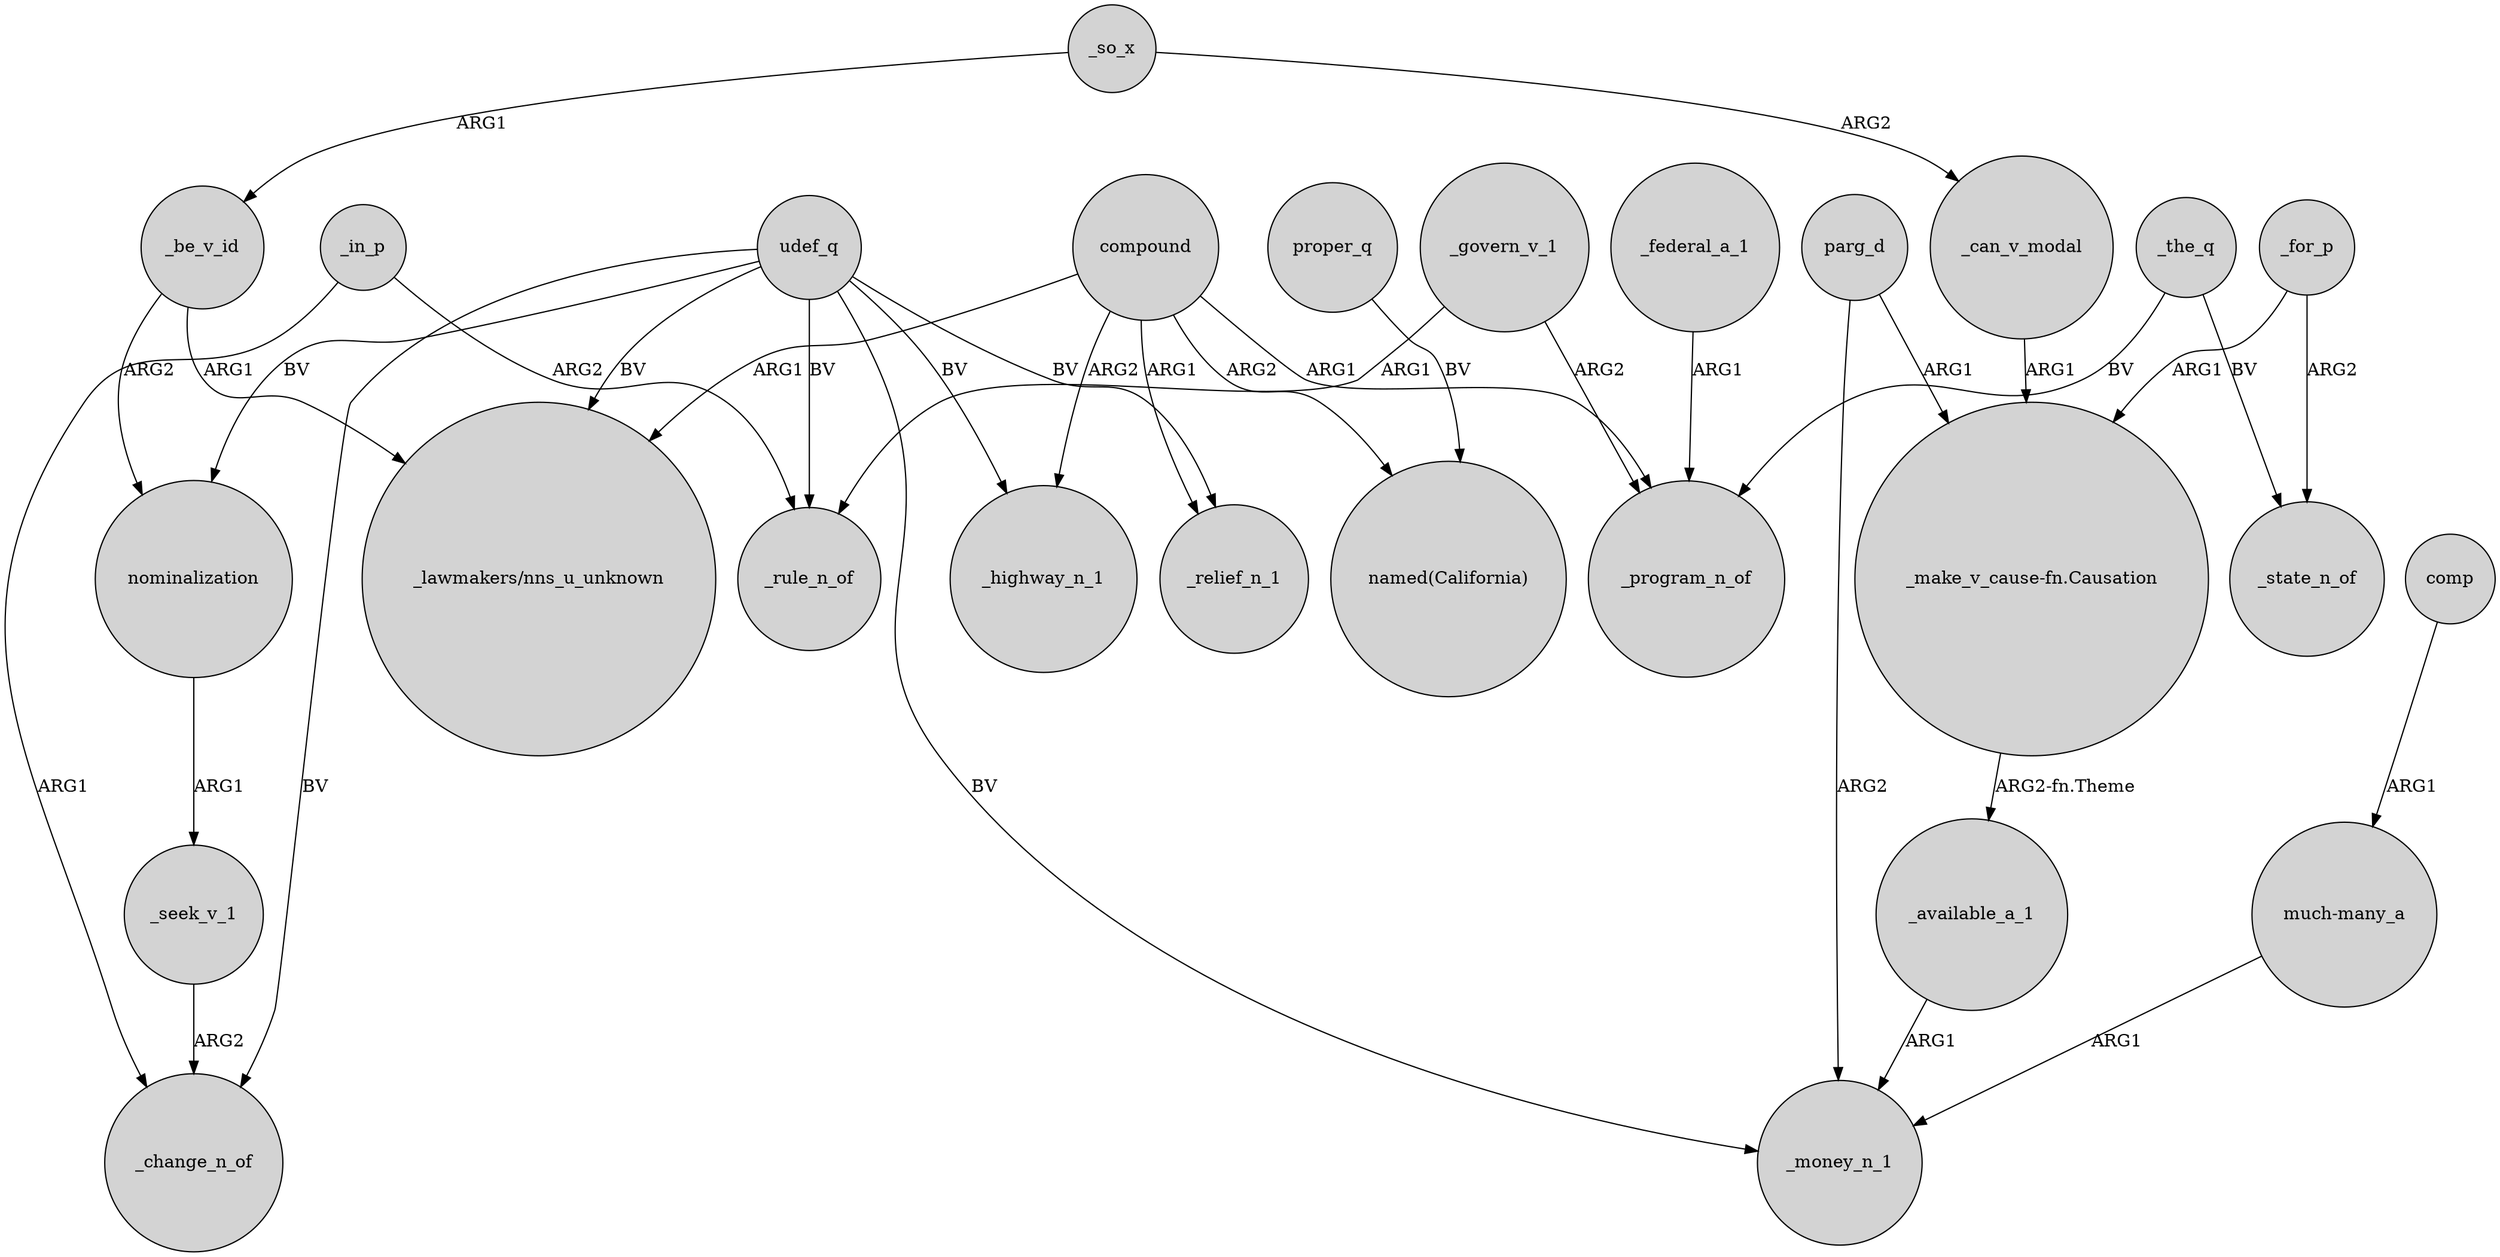 digraph {
	node [shape=circle style=filled]
	udef_q -> _rule_n_of [label=BV]
	udef_q -> _highway_n_1 [label=BV]
	udef_q -> _money_n_1 [label=BV]
	"_make_v_cause-fn.Causation" -> _available_a_1 [label="ARG2-fn.Theme"]
	compound -> "_lawmakers/nns_u_unknown" [label=ARG1]
	parg_d -> "_make_v_cause-fn.Causation" [label=ARG1]
	udef_q -> "_lawmakers/nns_u_unknown" [label=BV]
	proper_q -> "named(California)" [label=BV]
	compound -> _highway_n_1 [label=ARG2]
	_seek_v_1 -> _change_n_of [label=ARG2]
	_the_q -> _state_n_of [label=BV]
	_can_v_modal -> "_make_v_cause-fn.Causation" [label=ARG1]
	udef_q -> _relief_n_1 [label=BV]
	_so_x -> _be_v_id [label=ARG1]
	_govern_v_1 -> _rule_n_of [label=ARG1]
	_in_p -> _change_n_of [label=ARG1]
	parg_d -> _money_n_1 [label=ARG2]
	"much-many_a" -> _money_n_1 [label=ARG1]
	nominalization -> _seek_v_1 [label=ARG1]
	udef_q -> _change_n_of [label=BV]
	_in_p -> _rule_n_of [label=ARG2]
	comp -> "much-many_a" [label=ARG1]
	_for_p -> "_make_v_cause-fn.Causation" [label=ARG1]
	_the_q -> _program_n_of [label=BV]
	_be_v_id -> "_lawmakers/nns_u_unknown" [label=ARG1]
	_be_v_id -> nominalization [label=ARG2]
	_for_p -> _state_n_of [label=ARG2]
	udef_q -> nominalization [label=BV]
	compound -> "named(California)" [label=ARG2]
	_govern_v_1 -> _program_n_of [label=ARG2]
	compound -> _program_n_of [label=ARG1]
	_federal_a_1 -> _program_n_of [label=ARG1]
	compound -> _relief_n_1 [label=ARG1]
	_so_x -> _can_v_modal [label=ARG2]
	_available_a_1 -> _money_n_1 [label=ARG1]
}
